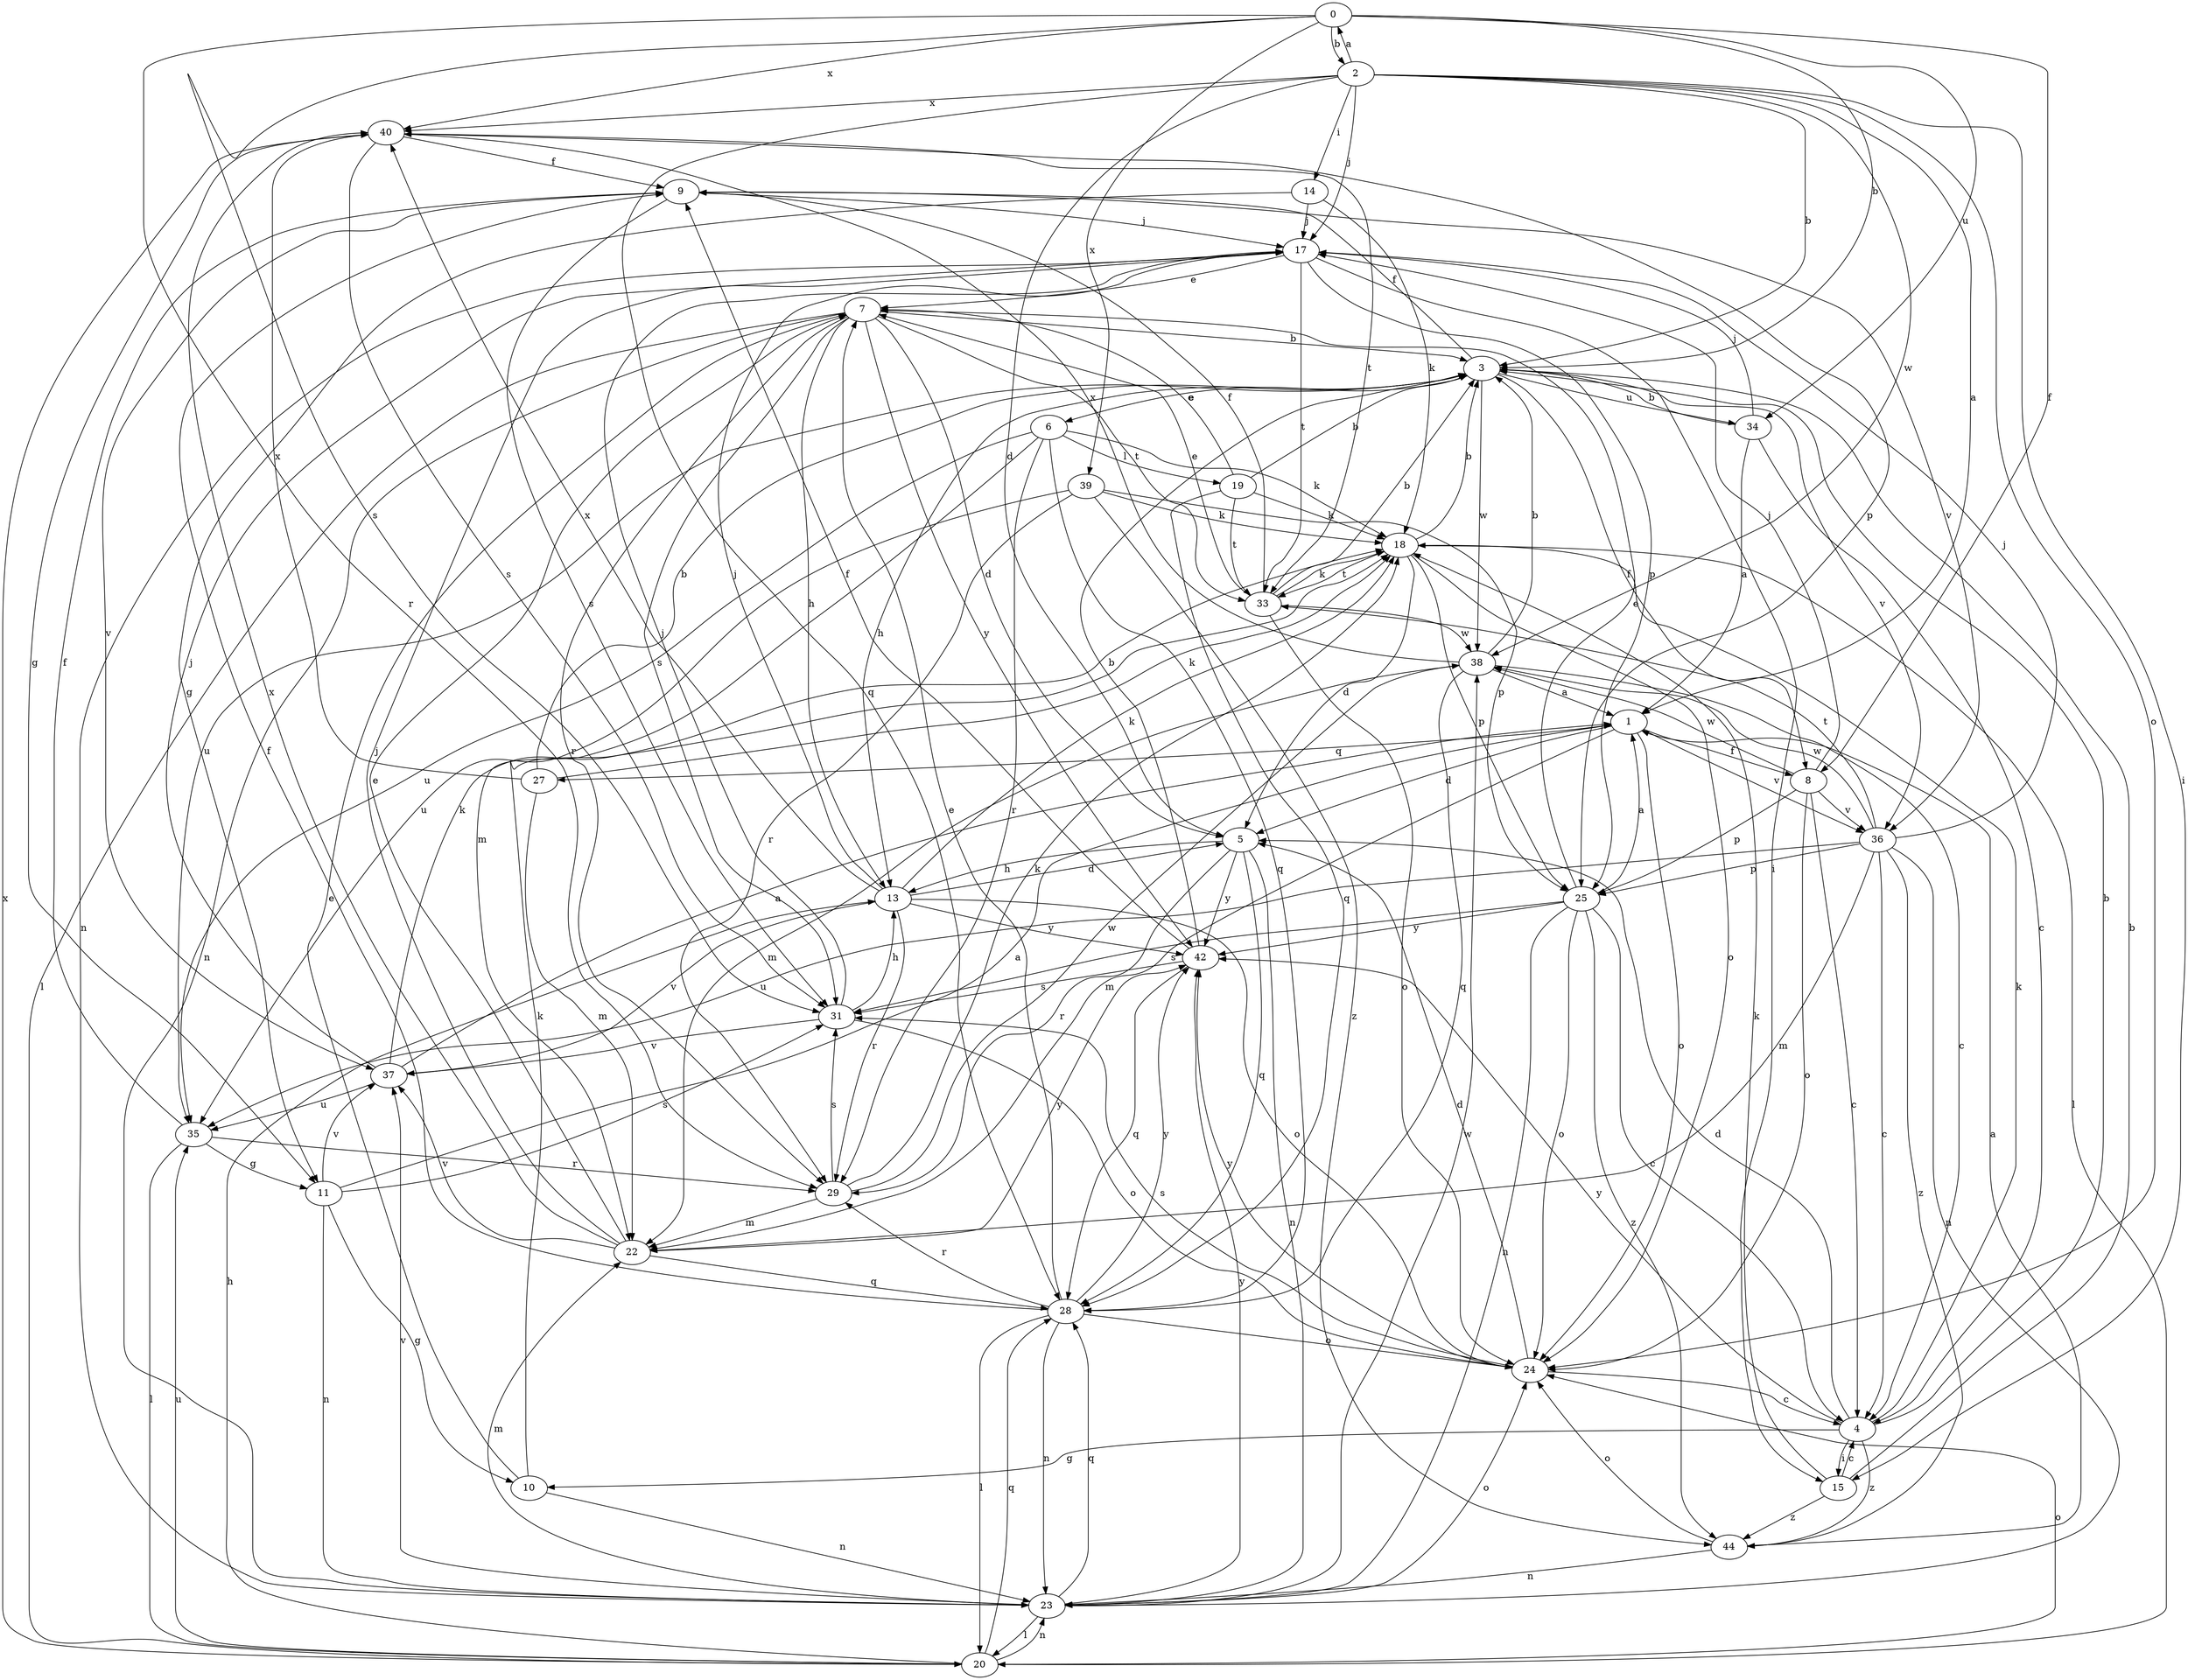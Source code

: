 strict digraph  {
0;
1;
2;
3;
4;
5;
6;
7;
8;
9;
10;
11;
13;
14;
15;
17;
18;
19;
20;
22;
23;
24;
25;
27;
28;
29;
31;
33;
34;
35;
36;
37;
38;
39;
40;
42;
44;
0 -> 2  [label=b];
0 -> 3  [label=b];
0 -> 8  [label=f];
0 -> 29  [label=r];
0 -> 31  [label=s];
0 -> 34  [label=u];
0 -> 39  [label=x];
0 -> 40  [label=x];
1 -> 5  [label=d];
1 -> 8  [label=f];
1 -> 22  [label=m];
1 -> 24  [label=o];
1 -> 27  [label=q];
1 -> 36  [label=v];
2 -> 0  [label=a];
2 -> 1  [label=a];
2 -> 3  [label=b];
2 -> 5  [label=d];
2 -> 14  [label=i];
2 -> 15  [label=i];
2 -> 17  [label=j];
2 -> 24  [label=o];
2 -> 28  [label=q];
2 -> 38  [label=w];
2 -> 40  [label=x];
3 -> 6  [label=e];
3 -> 8  [label=f];
3 -> 9  [label=f];
3 -> 13  [label=h];
3 -> 34  [label=u];
3 -> 35  [label=u];
3 -> 36  [label=v];
3 -> 38  [label=w];
4 -> 3  [label=b];
4 -> 5  [label=d];
4 -> 10  [label=g];
4 -> 15  [label=i];
4 -> 18  [label=k];
4 -> 42  [label=y];
4 -> 44  [label=z];
5 -> 13  [label=h];
5 -> 23  [label=n];
5 -> 28  [label=q];
5 -> 29  [label=r];
5 -> 42  [label=y];
6 -> 18  [label=k];
6 -> 19  [label=l];
6 -> 22  [label=m];
6 -> 28  [label=q];
6 -> 29  [label=r];
6 -> 35  [label=u];
7 -> 3  [label=b];
7 -> 5  [label=d];
7 -> 13  [label=h];
7 -> 20  [label=l];
7 -> 23  [label=n];
7 -> 29  [label=r];
7 -> 31  [label=s];
7 -> 33  [label=t];
7 -> 42  [label=y];
8 -> 4  [label=c];
8 -> 17  [label=j];
8 -> 24  [label=o];
8 -> 25  [label=p];
8 -> 36  [label=v];
8 -> 38  [label=w];
9 -> 17  [label=j];
9 -> 31  [label=s];
9 -> 36  [label=v];
9 -> 37  [label=v];
10 -> 7  [label=e];
10 -> 18  [label=k];
10 -> 23  [label=n];
11 -> 1  [label=a];
11 -> 10  [label=g];
11 -> 23  [label=n];
11 -> 31  [label=s];
11 -> 37  [label=v];
13 -> 5  [label=d];
13 -> 17  [label=j];
13 -> 18  [label=k];
13 -> 24  [label=o];
13 -> 29  [label=r];
13 -> 37  [label=v];
13 -> 40  [label=x];
13 -> 42  [label=y];
14 -> 11  [label=g];
14 -> 17  [label=j];
14 -> 18  [label=k];
15 -> 3  [label=b];
15 -> 4  [label=c];
15 -> 18  [label=k];
15 -> 44  [label=z];
17 -> 7  [label=e];
17 -> 15  [label=i];
17 -> 23  [label=n];
17 -> 25  [label=p];
17 -> 33  [label=t];
18 -> 3  [label=b];
18 -> 5  [label=d];
18 -> 20  [label=l];
18 -> 24  [label=o];
18 -> 25  [label=p];
18 -> 33  [label=t];
19 -> 3  [label=b];
19 -> 7  [label=e];
19 -> 18  [label=k];
19 -> 28  [label=q];
19 -> 33  [label=t];
20 -> 13  [label=h];
20 -> 23  [label=n];
20 -> 24  [label=o];
20 -> 28  [label=q];
20 -> 35  [label=u];
20 -> 40  [label=x];
22 -> 7  [label=e];
22 -> 17  [label=j];
22 -> 28  [label=q];
22 -> 37  [label=v];
22 -> 40  [label=x];
22 -> 42  [label=y];
23 -> 20  [label=l];
23 -> 22  [label=m];
23 -> 24  [label=o];
23 -> 28  [label=q];
23 -> 37  [label=v];
23 -> 38  [label=w];
23 -> 42  [label=y];
24 -> 4  [label=c];
24 -> 5  [label=d];
24 -> 31  [label=s];
24 -> 42  [label=y];
25 -> 1  [label=a];
25 -> 4  [label=c];
25 -> 7  [label=e];
25 -> 23  [label=n];
25 -> 24  [label=o];
25 -> 31  [label=s];
25 -> 42  [label=y];
25 -> 44  [label=z];
27 -> 3  [label=b];
27 -> 18  [label=k];
27 -> 22  [label=m];
27 -> 40  [label=x];
28 -> 7  [label=e];
28 -> 9  [label=f];
28 -> 20  [label=l];
28 -> 23  [label=n];
28 -> 24  [label=o];
28 -> 29  [label=r];
28 -> 42  [label=y];
29 -> 18  [label=k];
29 -> 22  [label=m];
29 -> 31  [label=s];
29 -> 38  [label=w];
31 -> 13  [label=h];
31 -> 17  [label=j];
31 -> 24  [label=o];
31 -> 37  [label=v];
33 -> 3  [label=b];
33 -> 7  [label=e];
33 -> 9  [label=f];
33 -> 18  [label=k];
33 -> 24  [label=o];
33 -> 38  [label=w];
34 -> 1  [label=a];
34 -> 3  [label=b];
34 -> 4  [label=c];
34 -> 17  [label=j];
35 -> 9  [label=f];
35 -> 11  [label=g];
35 -> 20  [label=l];
35 -> 29  [label=r];
36 -> 4  [label=c];
36 -> 17  [label=j];
36 -> 22  [label=m];
36 -> 23  [label=n];
36 -> 25  [label=p];
36 -> 33  [label=t];
36 -> 35  [label=u];
36 -> 38  [label=w];
36 -> 44  [label=z];
37 -> 1  [label=a];
37 -> 17  [label=j];
37 -> 18  [label=k];
37 -> 35  [label=u];
38 -> 1  [label=a];
38 -> 3  [label=b];
38 -> 4  [label=c];
38 -> 22  [label=m];
38 -> 28  [label=q];
38 -> 40  [label=x];
39 -> 18  [label=k];
39 -> 25  [label=p];
39 -> 29  [label=r];
39 -> 35  [label=u];
39 -> 44  [label=z];
40 -> 9  [label=f];
40 -> 11  [label=g];
40 -> 25  [label=p];
40 -> 31  [label=s];
40 -> 33  [label=t];
42 -> 3  [label=b];
42 -> 9  [label=f];
42 -> 28  [label=q];
42 -> 31  [label=s];
44 -> 1  [label=a];
44 -> 23  [label=n];
44 -> 24  [label=o];
}
